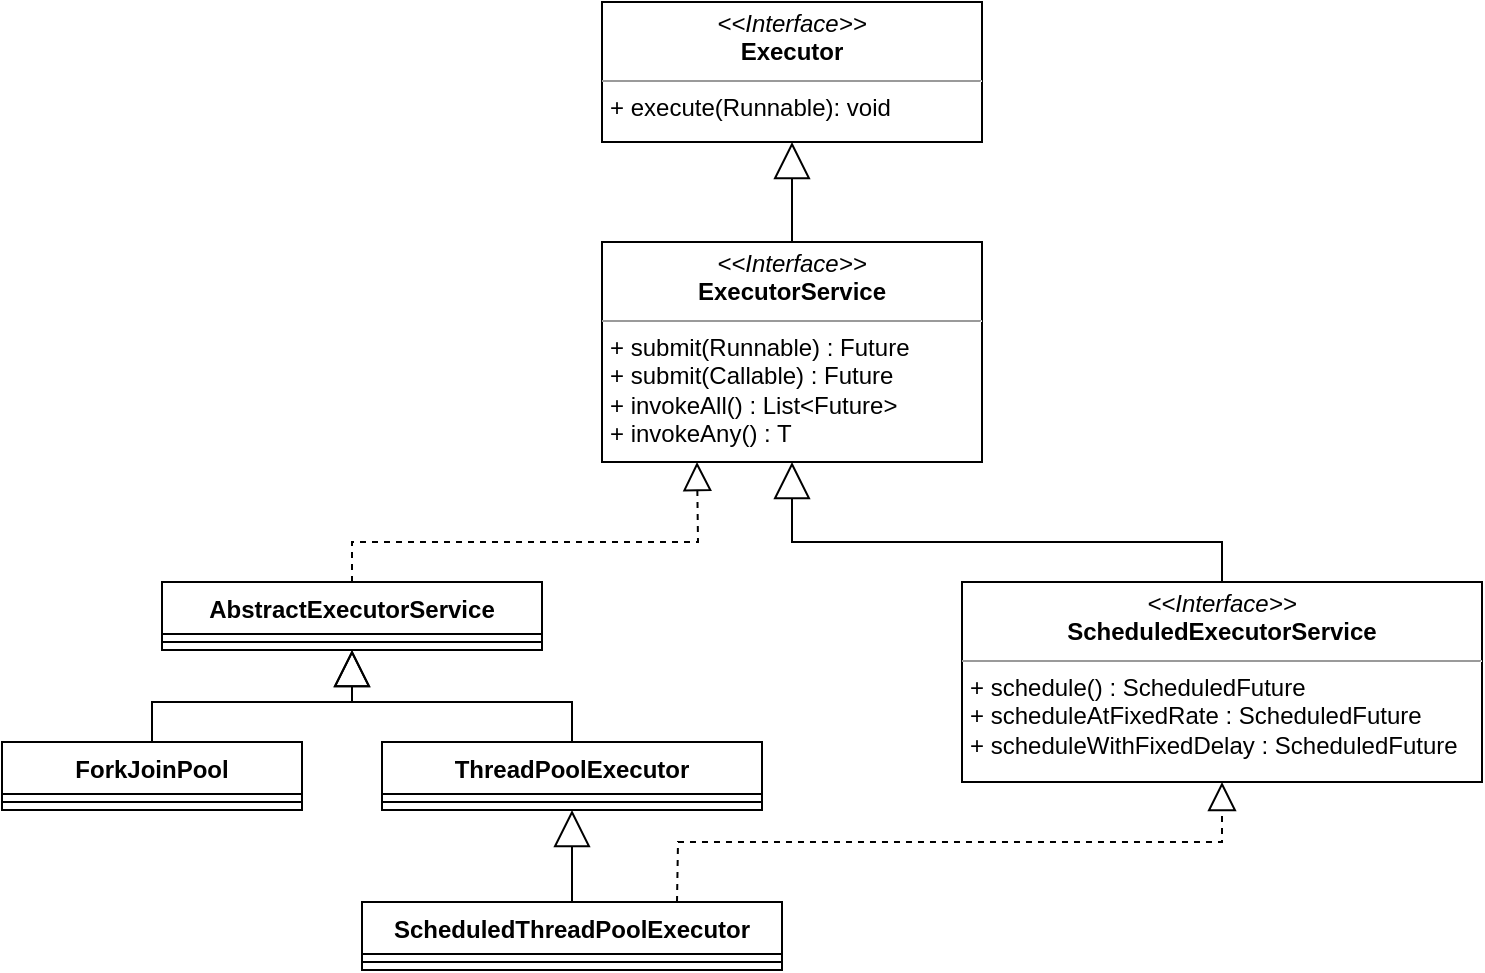<mxfile version="19.0.3" type="github">
  <diagram id="Imr8xMxJNclzD3NZOo7D" name="Page-1">
    <mxGraphModel dx="949" dy="473" grid="1" gridSize="10" guides="1" tooltips="1" connect="1" arrows="1" fold="1" page="1" pageScale="1" pageWidth="850" pageHeight="1100" math="0" shadow="0">
      <root>
        <mxCell id="0" />
        <mxCell id="1" parent="0" />
        <mxCell id="fjUSr5XvYPyr8GNO5_YD-1" value="&lt;p style=&quot;margin:0px;margin-top:4px;text-align:center;&quot;&gt;&lt;i&gt;&amp;lt;&amp;lt;Interface&amp;gt;&amp;gt;&lt;/i&gt;&lt;br&gt;&lt;b&gt;Executor&lt;/b&gt;&lt;/p&gt;&lt;hr size=&quot;1&quot;&gt;&lt;p style=&quot;margin:0px;margin-left:4px;&quot;&gt;+ execute(Runnable): void&lt;br&gt;&lt;/p&gt;" style="verticalAlign=top;align=left;overflow=fill;fontSize=12;fontFamily=Helvetica;html=1;" vertex="1" parent="1">
          <mxGeometry x="380" y="30" width="190" height="70" as="geometry" />
        </mxCell>
        <mxCell id="fjUSr5XvYPyr8GNO5_YD-2" value="&lt;p style=&quot;margin:0px;margin-top:4px;text-align:center;&quot;&gt;&lt;i&gt;&amp;lt;&amp;lt;Interface&amp;gt;&amp;gt;&lt;/i&gt;&lt;br&gt;&lt;b&gt;ExecutorService&lt;/b&gt;&lt;/p&gt;&lt;hr size=&quot;1&quot;&gt;&lt;p style=&quot;margin:0px;margin-left:4px;&quot;&gt;+ submit(Runnable) : Future&lt;br&gt;&lt;/p&gt;&lt;p style=&quot;margin:0px;margin-left:4px;&quot;&gt;+ submit(Callable) : Future&lt;/p&gt;&lt;p style=&quot;margin:0px;margin-left:4px;&quot;&gt;+ invokeAll() : List&amp;lt;Future&amp;gt;&lt;br&gt;&lt;/p&gt;&lt;p style=&quot;margin:0px;margin-left:4px;&quot;&gt;+ invokeAny() : T&lt;/p&gt;" style="verticalAlign=top;align=left;overflow=fill;fontSize=12;fontFamily=Helvetica;html=1;" vertex="1" parent="1">
          <mxGeometry x="380" y="150" width="190" height="110" as="geometry" />
        </mxCell>
        <mxCell id="fjUSr5XvYPyr8GNO5_YD-7" value="AbstractExecutorService" style="swimlane;fontStyle=1;align=center;verticalAlign=top;childLayout=stackLayout;horizontal=1;startSize=26;horizontalStack=0;resizeParent=1;resizeParentMax=0;resizeLast=0;collapsible=1;marginBottom=0;" vertex="1" parent="1">
          <mxGeometry x="160" y="320" width="190" height="34" as="geometry" />
        </mxCell>
        <mxCell id="fjUSr5XvYPyr8GNO5_YD-8" value="" style="line;strokeWidth=1;fillColor=none;align=left;verticalAlign=middle;spacingTop=-1;spacingLeft=3;spacingRight=3;rotatable=0;labelPosition=right;points=[];portConstraint=eastwest;" vertex="1" parent="fjUSr5XvYPyr8GNO5_YD-7">
          <mxGeometry y="26" width="190" height="8" as="geometry" />
        </mxCell>
        <mxCell id="fjUSr5XvYPyr8GNO5_YD-11" value="ForkJoinPool" style="swimlane;fontStyle=1;align=center;verticalAlign=top;childLayout=stackLayout;horizontal=1;startSize=26;horizontalStack=0;resizeParent=1;resizeParentMax=0;resizeLast=0;collapsible=1;marginBottom=0;" vertex="1" parent="1">
          <mxGeometry x="80" y="400" width="150" height="34" as="geometry" />
        </mxCell>
        <mxCell id="fjUSr5XvYPyr8GNO5_YD-12" value="" style="line;strokeWidth=1;fillColor=none;align=left;verticalAlign=middle;spacingTop=-1;spacingLeft=3;spacingRight=3;rotatable=0;labelPosition=right;points=[];portConstraint=eastwest;" vertex="1" parent="fjUSr5XvYPyr8GNO5_YD-11">
          <mxGeometry y="26" width="150" height="8" as="geometry" />
        </mxCell>
        <mxCell id="fjUSr5XvYPyr8GNO5_YD-15" value="" style="endArrow=block;endSize=16;endFill=0;html=1;rounded=0;entryX=0.5;entryY=1;entryDx=0;entryDy=0;exitX=0.5;exitY=0;exitDx=0;exitDy=0;" edge="1" parent="1" source="fjUSr5XvYPyr8GNO5_YD-2" target="fjUSr5XvYPyr8GNO5_YD-1">
          <mxGeometry width="160" relative="1" as="geometry">
            <mxPoint x="320" y="120" as="sourcePoint" />
            <mxPoint x="480" y="120" as="targetPoint" />
          </mxGeometry>
        </mxCell>
        <mxCell id="fjUSr5XvYPyr8GNO5_YD-17" value="&lt;p style=&quot;margin:0px;margin-top:4px;text-align:center;&quot;&gt;&lt;i&gt;&amp;lt;&amp;lt;Interface&amp;gt;&amp;gt;&lt;/i&gt;&lt;br&gt;&lt;b&gt;ScheduledExecutorService&lt;/b&gt;&lt;/p&gt;&lt;hr size=&quot;1&quot;&gt;&lt;p style=&quot;margin:0px;margin-left:4px;&quot;&gt;+ schedule() : ScheduledFuture&lt;/p&gt;&lt;p style=&quot;margin:0px;margin-left:4px;&quot;&gt;+ scheduleAtFixedRate : ScheduledFuture&lt;/p&gt;&lt;p style=&quot;margin:0px;margin-left:4px;&quot;&gt;+ scheduleWithFixedDelay : ScheduledFuture&lt;/p&gt;" style="verticalAlign=top;align=left;overflow=fill;fontSize=12;fontFamily=Helvetica;html=1;" vertex="1" parent="1">
          <mxGeometry x="560" y="320" width="260" height="100" as="geometry" />
        </mxCell>
        <mxCell id="fjUSr5XvYPyr8GNO5_YD-18" value="" style="endArrow=block;endSize=16;endFill=0;html=1;rounded=0;entryX=0.5;entryY=1;entryDx=0;entryDy=0;exitX=0.5;exitY=0;exitDx=0;exitDy=0;" edge="1" parent="1" source="fjUSr5XvYPyr8GNO5_YD-17" target="fjUSr5XvYPyr8GNO5_YD-2">
          <mxGeometry width="160" relative="1" as="geometry">
            <mxPoint x="580" y="260" as="sourcePoint" />
            <mxPoint x="740" y="260" as="targetPoint" />
            <Array as="points">
              <mxPoint x="690" y="300" />
              <mxPoint x="475" y="300" />
            </Array>
          </mxGeometry>
        </mxCell>
        <mxCell id="fjUSr5XvYPyr8GNO5_YD-19" value="" style="endArrow=block;dashed=1;endFill=0;endSize=12;html=1;rounded=0;entryX=0.25;entryY=1;entryDx=0;entryDy=0;exitX=0.5;exitY=0;exitDx=0;exitDy=0;" edge="1" parent="1" source="fjUSr5XvYPyr8GNO5_YD-7" target="fjUSr5XvYPyr8GNO5_YD-2">
          <mxGeometry width="160" relative="1" as="geometry">
            <mxPoint x="220" y="280" as="sourcePoint" />
            <mxPoint x="380" y="280" as="targetPoint" />
            <Array as="points">
              <mxPoint x="255" y="300" />
              <mxPoint x="428" y="300" />
            </Array>
          </mxGeometry>
        </mxCell>
        <mxCell id="fjUSr5XvYPyr8GNO5_YD-20" value="" style="endArrow=block;endSize=16;endFill=0;html=1;rounded=0;entryX=0.5;entryY=1;entryDx=0;entryDy=0;exitX=0.5;exitY=0;exitDx=0;exitDy=0;" edge="1" parent="1" source="fjUSr5XvYPyr8GNO5_YD-11" target="fjUSr5XvYPyr8GNO5_YD-7">
          <mxGeometry width="160" relative="1" as="geometry">
            <mxPoint x="140" y="370" as="sourcePoint" />
            <mxPoint x="300" y="370" as="targetPoint" />
            <Array as="points">
              <mxPoint x="155" y="380" />
              <mxPoint x="255" y="380" />
            </Array>
          </mxGeometry>
        </mxCell>
        <mxCell id="fjUSr5XvYPyr8GNO5_YD-21" value="" style="endArrow=block;endSize=16;endFill=0;html=1;rounded=0;entryX=0.5;entryY=1;entryDx=0;entryDy=0;exitX=0.5;exitY=0;exitDx=0;exitDy=0;" edge="1" parent="1" target="fjUSr5XvYPyr8GNO5_YD-7">
          <mxGeometry x="0.832" y="24" width="160" relative="1" as="geometry">
            <mxPoint x="365" y="400" as="sourcePoint" />
            <mxPoint x="270" y="370" as="targetPoint" />
            <Array as="points">
              <mxPoint x="365" y="380" />
              <mxPoint x="255" y="380" />
            </Array>
            <mxPoint as="offset" />
          </mxGeometry>
        </mxCell>
        <mxCell id="fjUSr5XvYPyr8GNO5_YD-22" value="ThreadPoolExecutor" style="swimlane;fontStyle=1;align=center;verticalAlign=top;childLayout=stackLayout;horizontal=1;startSize=26;horizontalStack=0;resizeParent=1;resizeParentMax=0;resizeLast=0;collapsible=1;marginBottom=0;" vertex="1" parent="1">
          <mxGeometry x="270" y="400" width="190" height="34" as="geometry" />
        </mxCell>
        <mxCell id="fjUSr5XvYPyr8GNO5_YD-23" value="" style="line;strokeWidth=1;fillColor=none;align=left;verticalAlign=middle;spacingTop=-1;spacingLeft=3;spacingRight=3;rotatable=0;labelPosition=right;points=[];portConstraint=eastwest;" vertex="1" parent="fjUSr5XvYPyr8GNO5_YD-22">
          <mxGeometry y="26" width="190" height="8" as="geometry" />
        </mxCell>
        <mxCell id="fjUSr5XvYPyr8GNO5_YD-24" value="ScheduledThreadPoolExecutor" style="swimlane;fontStyle=1;align=center;verticalAlign=top;childLayout=stackLayout;horizontal=1;startSize=26;horizontalStack=0;resizeParent=1;resizeParentMax=0;resizeLast=0;collapsible=1;marginBottom=0;" vertex="1" parent="1">
          <mxGeometry x="260" y="480" width="210" height="34" as="geometry" />
        </mxCell>
        <mxCell id="fjUSr5XvYPyr8GNO5_YD-25" value="" style="line;strokeWidth=1;fillColor=none;align=left;verticalAlign=middle;spacingTop=-1;spacingLeft=3;spacingRight=3;rotatable=0;labelPosition=right;points=[];portConstraint=eastwest;" vertex="1" parent="fjUSr5XvYPyr8GNO5_YD-24">
          <mxGeometry y="26" width="210" height="8" as="geometry" />
        </mxCell>
        <mxCell id="fjUSr5XvYPyr8GNO5_YD-26" value="" style="endArrow=block;endSize=16;endFill=0;html=1;rounded=0;entryX=0.5;entryY=1;entryDx=0;entryDy=0;exitX=0.5;exitY=0;exitDx=0;exitDy=0;" edge="1" parent="1" source="fjUSr5XvYPyr8GNO5_YD-24" target="fjUSr5XvYPyr8GNO5_YD-22">
          <mxGeometry width="160" relative="1" as="geometry">
            <mxPoint x="175" y="450" as="sourcePoint" />
            <mxPoint x="335" y="450" as="targetPoint" />
          </mxGeometry>
        </mxCell>
        <mxCell id="fjUSr5XvYPyr8GNO5_YD-27" value="" style="endArrow=block;dashed=1;endFill=0;endSize=12;html=1;rounded=0;exitX=0.75;exitY=0;exitDx=0;exitDy=0;entryX=0.5;entryY=1;entryDx=0;entryDy=0;" edge="1" parent="1" source="fjUSr5XvYPyr8GNO5_YD-24" target="fjUSr5XvYPyr8GNO5_YD-17">
          <mxGeometry width="160" relative="1" as="geometry">
            <mxPoint x="400" y="460" as="sourcePoint" />
            <mxPoint x="560" y="460" as="targetPoint" />
            <Array as="points">
              <mxPoint x="418" y="450" />
              <mxPoint x="690" y="450" />
            </Array>
          </mxGeometry>
        </mxCell>
      </root>
    </mxGraphModel>
  </diagram>
</mxfile>
